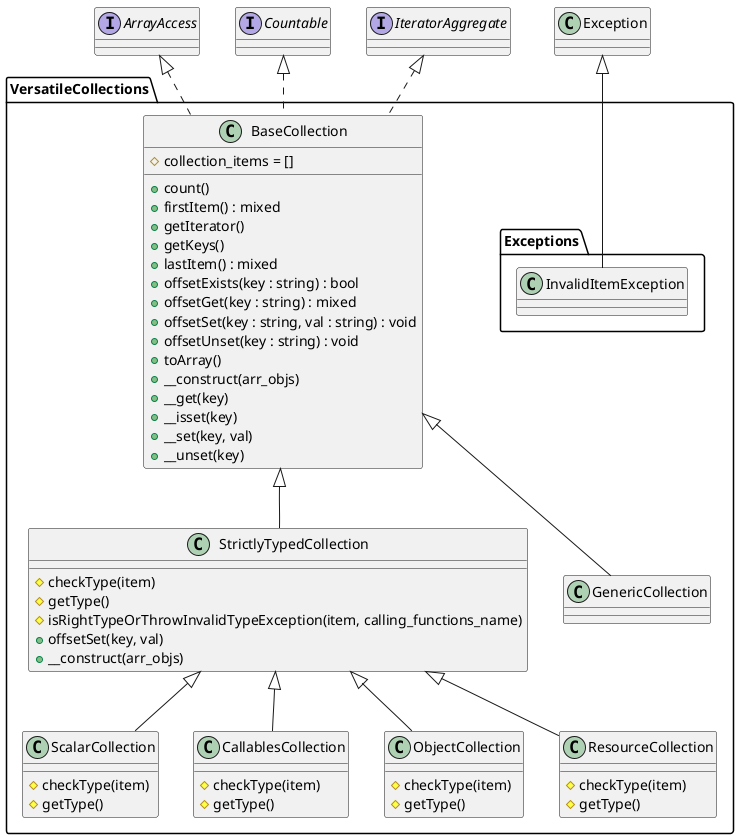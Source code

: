 @startuml
class VersatileCollections.ScalarCollection {
    #checkType(item)
    #getType()
}
class VersatileCollections.ScalarCollection extends VersatileCollections.StrictlyTypedCollection
class VersatileCollections.CallablesCollection {
    #checkType(item)
    #getType()
}
class VersatileCollections.CallablesCollection extends VersatileCollections.StrictlyTypedCollection
abstract class VersatileCollections.BaseCollection {
    #collection_items = []
    +count()
    +firstItem() : mixed
    +getIterator()
    +getKeys()
    +lastItem() : mixed
    +offsetExists(key : string) : bool
    +offsetGet(key : string) : mixed
    +offsetSet(key : string, val : string) : void
    +offsetUnset(key : string) : void
    +toArray()
    +__construct(arr_objs)
    +__get(key)
    +__isset(key)
    +__set(key, val)
    +__unset(key)
}
class VersatileCollections.BaseCollection implements ArrayAccess
class VersatileCollections.BaseCollection implements Countable
class VersatileCollections.BaseCollection implements IteratorAggregate
abstract class VersatileCollections.StrictlyTypedCollection {
    #checkType(item)
    #getType()
    #isRightTypeOrThrowInvalidTypeException(item, calling_functions_name)
    +offsetSet(key, val)
    +__construct(arr_objs)
}
class VersatileCollections.StrictlyTypedCollection extends VersatileCollections.BaseCollection
class VersatileCollections.ObjectCollection {
    #checkType(item)
    #getType()
}
class VersatileCollections.ObjectCollection extends VersatileCollections.StrictlyTypedCollection
class VersatileCollections.GenericCollection {
}
class VersatileCollections.GenericCollection extends VersatileCollections.BaseCollection
class VersatileCollections.ResourceCollection {
    #checkType(item)
    #getType()
}
class VersatileCollections.ResourceCollection extends VersatileCollections.StrictlyTypedCollection
class VersatileCollections.Exceptions.InvalidItemException {
}
class VersatileCollections.Exceptions.InvalidItemException extends Exception
@enduml
